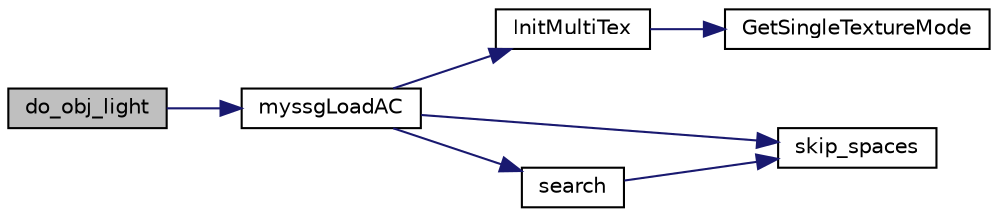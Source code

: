 digraph "do_obj_light"
{
  edge [fontname="Helvetica",fontsize="10",labelfontname="Helvetica",labelfontsize="10"];
  node [fontname="Helvetica",fontsize="10",shape=record];
  rankdir="LR";
  Node1 [label="do_obj_light",height=0.2,width=0.4,color="black", fillcolor="grey75", style="filled", fontcolor="black"];
  Node1 -> Node2 [color="midnightblue",fontsize="10",style="solid",fontname="Helvetica"];
  Node2 [label="myssgLoadAC",height=0.2,width=0.4,color="black", fillcolor="white", style="filled",URL="$grloadac_8cpp.html#aca6c0ea64a721edad055d914ddbef0c8"];
  Node2 -> Node3 [color="midnightblue",fontsize="10",style="solid",fontname="Helvetica"];
  Node3 [label="InitMultiTex",height=0.2,width=0.4,color="black", fillcolor="white", style="filled",URL="$grmain_8cpp.html#af138379ef999f07dd6d85b9b8f91f5cf"];
  Node3 -> Node4 [color="midnightblue",fontsize="10",style="solid",fontname="Helvetica"];
  Node4 [label="GetSingleTextureMode",height=0.2,width=0.4,color="black", fillcolor="white", style="filled",URL="$tgf_8cpp.html#aa5af1ec4784ef904bb0d615cbc64fb55"];
  Node2 -> Node5 [color="midnightblue",fontsize="10",style="solid",fontname="Helvetica"];
  Node5 [label="skip_spaces",height=0.2,width=0.4,color="black", fillcolor="white", style="filled",URL="$grloadac_8cpp.html#a5141f5ea5d72fbbeb66ab378a40d3edd"];
  Node2 -> Node6 [color="midnightblue",fontsize="10",style="solid",fontname="Helvetica"];
  Node6 [label="search",height=0.2,width=0.4,color="black", fillcolor="white", style="filled",URL="$grloadac_8cpp.html#ad4d017552886a59a19d90481de3459f5"];
  Node6 -> Node5 [color="midnightblue",fontsize="10",style="solid",fontname="Helvetica"];
}
